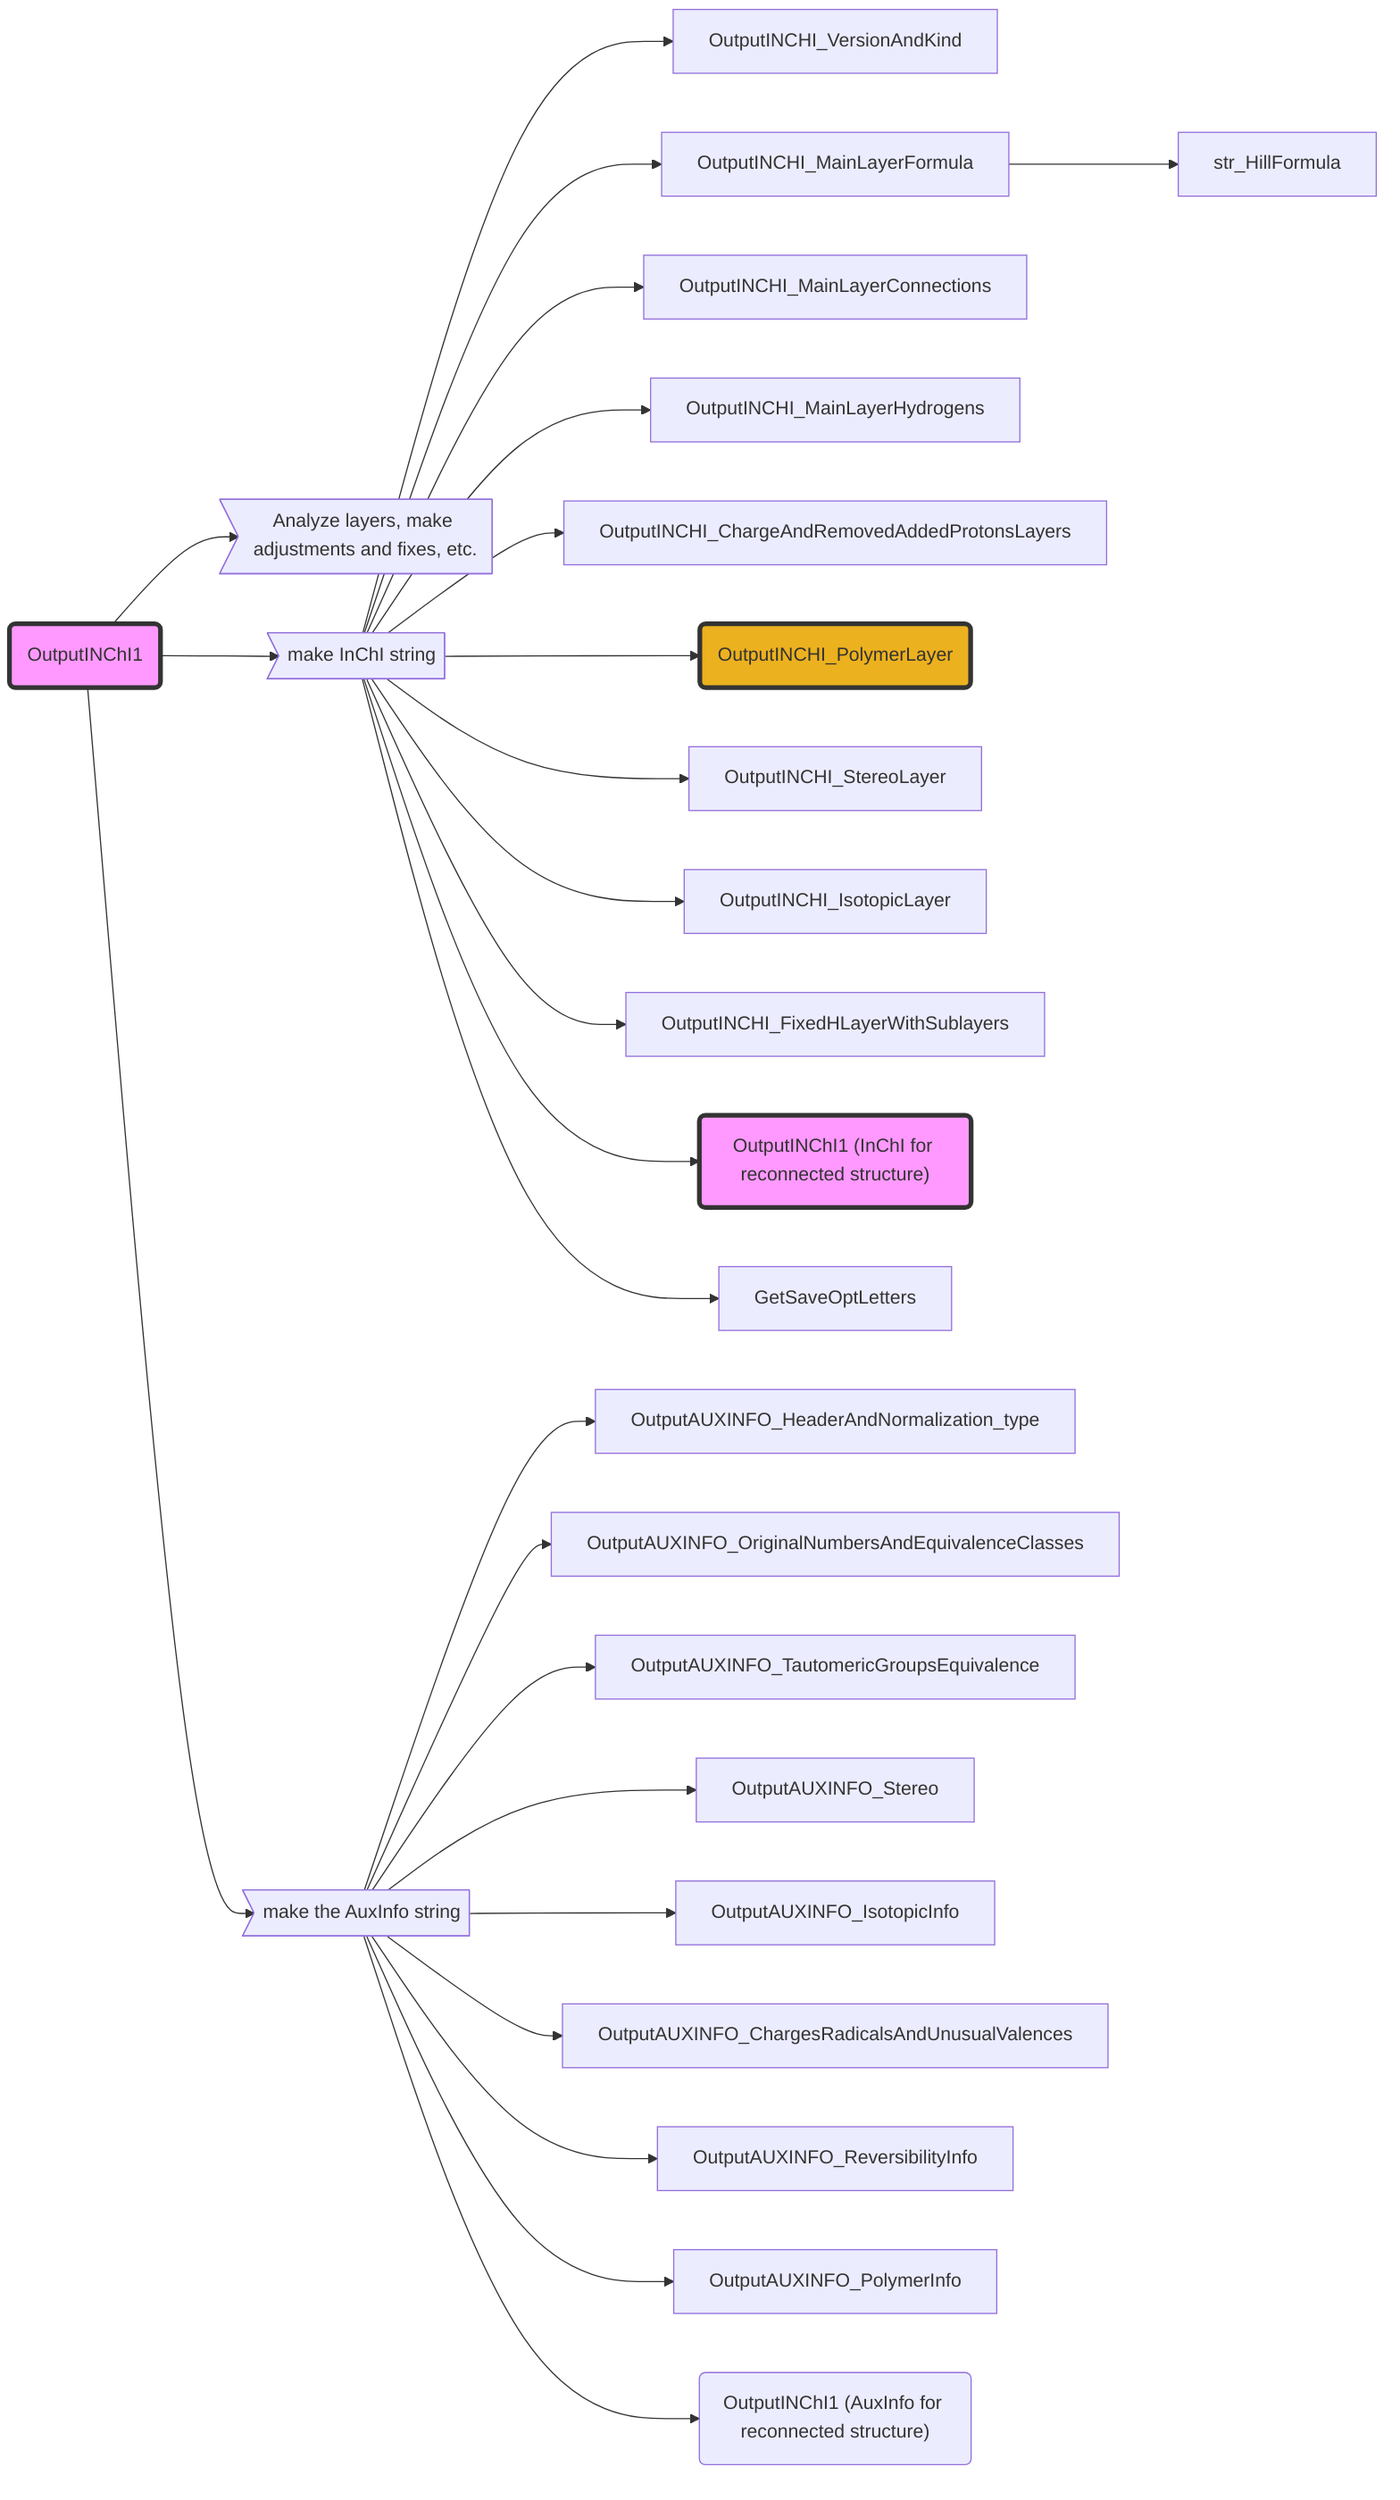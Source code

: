 graph LR

    C(OutputINChI1) --> C1>Analyze layers, make adjustments and fixes, etc.]

    C --> D>"make InChI string"]
        D --> OutputINCHI_VersionAndKind
        D --> OutputINCHI_MainLayerFormula
        OutputINCHI_MainLayerFormula --> str_HillFormula
        D --> OutputINCHI_MainLayerConnections
        D --> OutputINCHI_MainLayerHydrogens
        D --> OutputINCHI_ChargeAndRemovedAddedProtonsLayers
        D --> id11(OutputINCHI_PolymerLayer)
        D --> OutputINCHI_StereoLayer
        D --> OutputINCHI_IsotopicLayer
        D --> OutputINCHI_FixedHLayerWithSublayers
        D --> C2("OutputINChI1 (InChI for reconnected structure)")
        D --> GetSaveOptLetters


    C --> E>make the AuxInfo string]
        E --> OutputAUXINFO_HeaderAndNormalization_type
        E --> OutputAUXINFO_OriginalNumbersAndEquivalenceClasses
        E --> OutputAUXINFO_TautomericGroupsEquivalence
        E --> OutputAUXINFO_Stereo
        E --> OutputAUXINFO_IsotopicInfo
        E --> OutputAUXINFO_ChargesRadicalsAndUnusualValences
        E --> OutputAUXINFO_ReversibilityInfo
        E --> OutputAUXINFO_PolymerInfo
        E --> id1("OutputINChI1 (AuxInfo for reconnected structure)")



    style C fill:#f9f,stroke:#333,stroke-width:4px
    style C2 fill:#f9f,stroke:#333,stroke-width:4px
    style id11 fill:#ECB11E,stroke:#333,stroke-width:4px